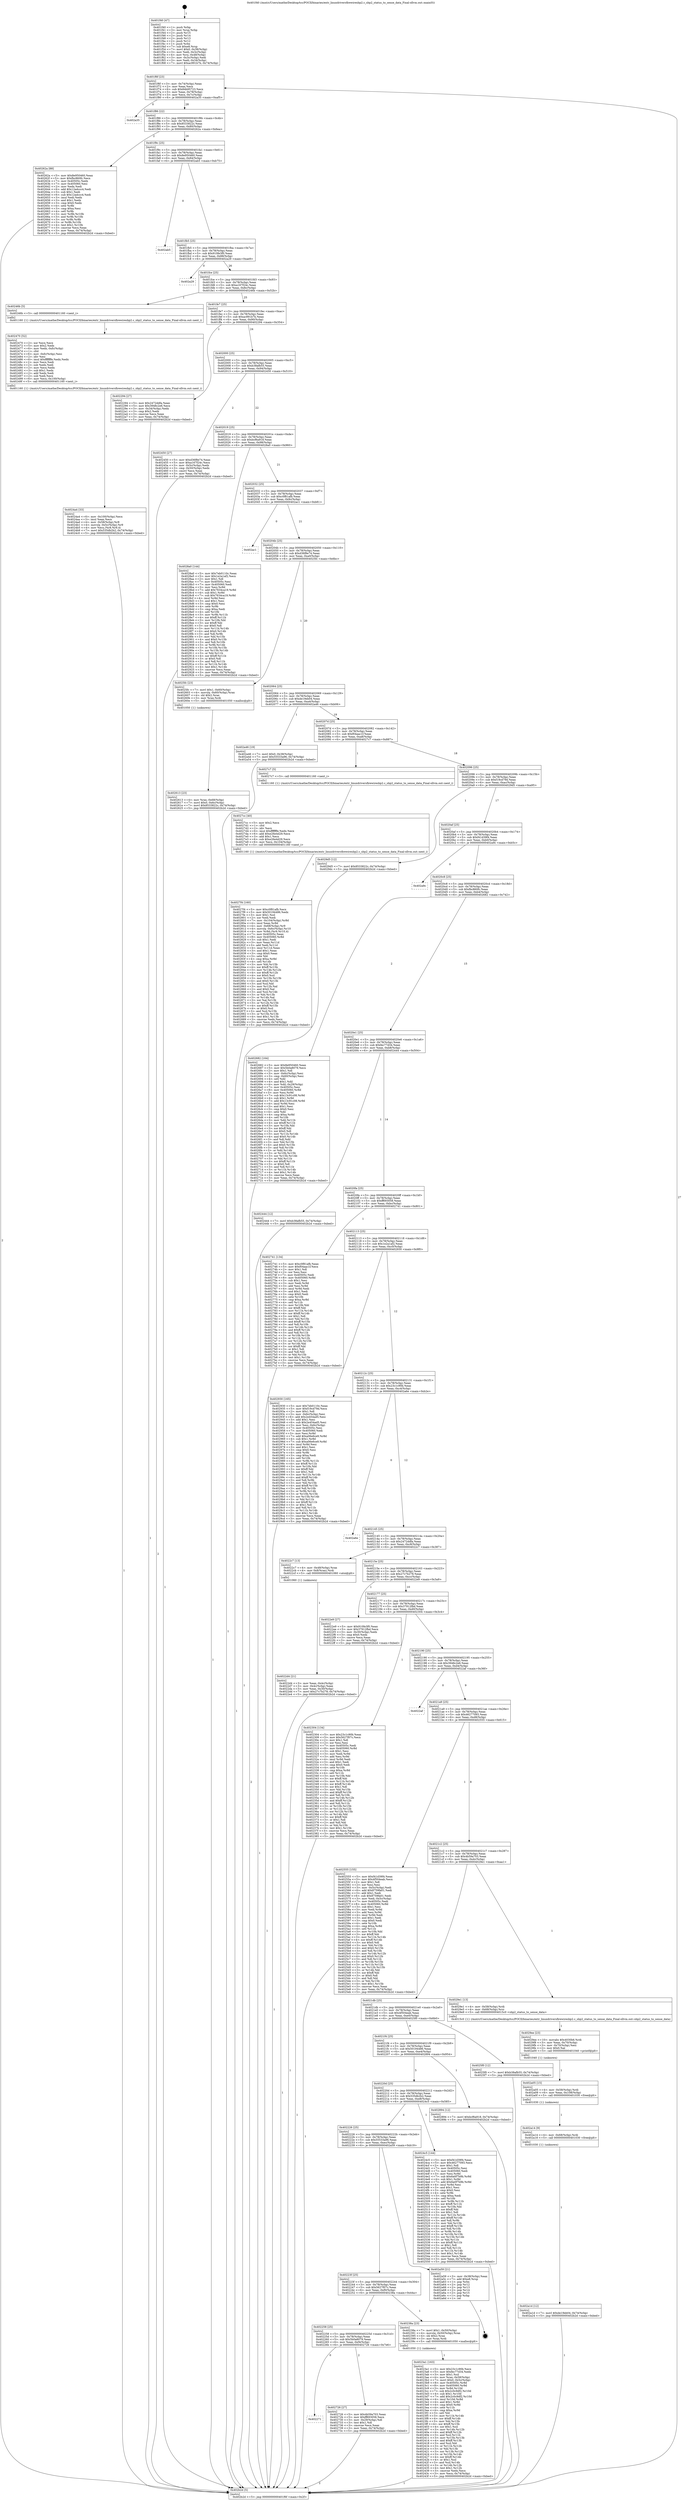 digraph "0x401f40" {
  label = "0x401f40 (/mnt/c/Users/mathe/Desktop/tcc/POCII/binaries/extr_linuxdriversfirewiresbp2.c_sbp2_status_to_sense_data_Final-ollvm.out::main(0))"
  labelloc = "t"
  node[shape=record]

  Entry [label="",width=0.3,height=0.3,shape=circle,fillcolor=black,style=filled]
  "0x401f6f" [label="{
     0x401f6f [23]\l
     | [instrs]\l
     &nbsp;&nbsp;0x401f6f \<+3\>: mov -0x74(%rbp),%eax\l
     &nbsp;&nbsp;0x401f72 \<+2\>: mov %eax,%ecx\l
     &nbsp;&nbsp;0x401f74 \<+6\>: sub $0x84b95723,%ecx\l
     &nbsp;&nbsp;0x401f7a \<+3\>: mov %eax,-0x78(%rbp)\l
     &nbsp;&nbsp;0x401f7d \<+3\>: mov %ecx,-0x7c(%rbp)\l
     &nbsp;&nbsp;0x401f80 \<+6\>: je 0000000000402a35 \<main+0xaf5\>\l
  }"]
  "0x402a35" [label="{
     0x402a35\l
  }", style=dashed]
  "0x401f86" [label="{
     0x401f86 [22]\l
     | [instrs]\l
     &nbsp;&nbsp;0x401f86 \<+5\>: jmp 0000000000401f8b \<main+0x4b\>\l
     &nbsp;&nbsp;0x401f8b \<+3\>: mov -0x78(%rbp),%eax\l
     &nbsp;&nbsp;0x401f8e \<+5\>: sub $0x8533822c,%eax\l
     &nbsp;&nbsp;0x401f93 \<+3\>: mov %eax,-0x80(%rbp)\l
     &nbsp;&nbsp;0x401f96 \<+6\>: je 000000000040262a \<main+0x6ea\>\l
  }"]
  Exit [label="",width=0.3,height=0.3,shape=circle,fillcolor=black,style=filled,peripheries=2]
  "0x40262a" [label="{
     0x40262a [88]\l
     | [instrs]\l
     &nbsp;&nbsp;0x40262a \<+5\>: mov $0x8e950460,%eax\l
     &nbsp;&nbsp;0x40262f \<+5\>: mov $0xfbc860fc,%ecx\l
     &nbsp;&nbsp;0x402634 \<+7\>: mov 0x40505c,%edx\l
     &nbsp;&nbsp;0x40263b \<+7\>: mov 0x405060,%esi\l
     &nbsp;&nbsp;0x402642 \<+2\>: mov %edx,%edi\l
     &nbsp;&nbsp;0x402644 \<+6\>: add $0x12adccc4,%edi\l
     &nbsp;&nbsp;0x40264a \<+3\>: sub $0x1,%edi\l
     &nbsp;&nbsp;0x40264d \<+6\>: sub $0x12adccc4,%edi\l
     &nbsp;&nbsp;0x402653 \<+3\>: imul %edi,%edx\l
     &nbsp;&nbsp;0x402656 \<+3\>: and $0x1,%edx\l
     &nbsp;&nbsp;0x402659 \<+3\>: cmp $0x0,%edx\l
     &nbsp;&nbsp;0x40265c \<+4\>: sete %r8b\l
     &nbsp;&nbsp;0x402660 \<+3\>: cmp $0xa,%esi\l
     &nbsp;&nbsp;0x402663 \<+4\>: setl %r9b\l
     &nbsp;&nbsp;0x402667 \<+3\>: mov %r8b,%r10b\l
     &nbsp;&nbsp;0x40266a \<+3\>: and %r9b,%r10b\l
     &nbsp;&nbsp;0x40266d \<+3\>: xor %r9b,%r8b\l
     &nbsp;&nbsp;0x402670 \<+3\>: or %r8b,%r10b\l
     &nbsp;&nbsp;0x402673 \<+4\>: test $0x1,%r10b\l
     &nbsp;&nbsp;0x402677 \<+3\>: cmovne %ecx,%eax\l
     &nbsp;&nbsp;0x40267a \<+3\>: mov %eax,-0x74(%rbp)\l
     &nbsp;&nbsp;0x40267d \<+5\>: jmp 0000000000402b2d \<main+0xbed\>\l
  }"]
  "0x401f9c" [label="{
     0x401f9c [25]\l
     | [instrs]\l
     &nbsp;&nbsp;0x401f9c \<+5\>: jmp 0000000000401fa1 \<main+0x61\>\l
     &nbsp;&nbsp;0x401fa1 \<+3\>: mov -0x78(%rbp),%eax\l
     &nbsp;&nbsp;0x401fa4 \<+5\>: sub $0x8e950460,%eax\l
     &nbsp;&nbsp;0x401fa9 \<+6\>: mov %eax,-0x84(%rbp)\l
     &nbsp;&nbsp;0x401faf \<+6\>: je 0000000000402ab5 \<main+0xb75\>\l
  }"]
  "0x402a1d" [label="{
     0x402a1d [12]\l
     | [instrs]\l
     &nbsp;&nbsp;0x402a1d \<+7\>: movl $0xde19eb04,-0x74(%rbp)\l
     &nbsp;&nbsp;0x402a24 \<+5\>: jmp 0000000000402b2d \<main+0xbed\>\l
  }"]
  "0x402ab5" [label="{
     0x402ab5\l
  }", style=dashed]
  "0x401fb5" [label="{
     0x401fb5 [25]\l
     | [instrs]\l
     &nbsp;&nbsp;0x401fb5 \<+5\>: jmp 0000000000401fba \<main+0x7a\>\l
     &nbsp;&nbsp;0x401fba \<+3\>: mov -0x78(%rbp),%eax\l
     &nbsp;&nbsp;0x401fbd \<+5\>: sub $0x910fe3f0,%eax\l
     &nbsp;&nbsp;0x401fc2 \<+6\>: mov %eax,-0x88(%rbp)\l
     &nbsp;&nbsp;0x401fc8 \<+6\>: je 0000000000402a29 \<main+0xae9\>\l
  }"]
  "0x402a14" [label="{
     0x402a14 [9]\l
     | [instrs]\l
     &nbsp;&nbsp;0x402a14 \<+4\>: mov -0x68(%rbp),%rdi\l
     &nbsp;&nbsp;0x402a18 \<+5\>: call 0000000000401030 \<free@plt\>\l
     | [calls]\l
     &nbsp;&nbsp;0x401030 \{1\} (unknown)\l
  }"]
  "0x402a29" [label="{
     0x402a29\l
  }", style=dashed]
  "0x401fce" [label="{
     0x401fce [25]\l
     | [instrs]\l
     &nbsp;&nbsp;0x401fce \<+5\>: jmp 0000000000401fd3 \<main+0x93\>\l
     &nbsp;&nbsp;0x401fd3 \<+3\>: mov -0x78(%rbp),%eax\l
     &nbsp;&nbsp;0x401fd6 \<+5\>: sub $0xa167f24c,%eax\l
     &nbsp;&nbsp;0x401fdb \<+6\>: mov %eax,-0x8c(%rbp)\l
     &nbsp;&nbsp;0x401fe1 \<+6\>: je 000000000040246b \<main+0x52b\>\l
  }"]
  "0x402a05" [label="{
     0x402a05 [15]\l
     | [instrs]\l
     &nbsp;&nbsp;0x402a05 \<+4\>: mov -0x58(%rbp),%rdi\l
     &nbsp;&nbsp;0x402a09 \<+6\>: mov %eax,-0x108(%rbp)\l
     &nbsp;&nbsp;0x402a0f \<+5\>: call 0000000000401030 \<free@plt\>\l
     | [calls]\l
     &nbsp;&nbsp;0x401030 \{1\} (unknown)\l
  }"]
  "0x40246b" [label="{
     0x40246b [5]\l
     | [instrs]\l
     &nbsp;&nbsp;0x40246b \<+5\>: call 0000000000401160 \<next_i\>\l
     | [calls]\l
     &nbsp;&nbsp;0x401160 \{1\} (/mnt/c/Users/mathe/Desktop/tcc/POCII/binaries/extr_linuxdriversfirewiresbp2.c_sbp2_status_to_sense_data_Final-ollvm.out::next_i)\l
  }"]
  "0x401fe7" [label="{
     0x401fe7 [25]\l
     | [instrs]\l
     &nbsp;&nbsp;0x401fe7 \<+5\>: jmp 0000000000401fec \<main+0xac\>\l
     &nbsp;&nbsp;0x401fec \<+3\>: mov -0x78(%rbp),%eax\l
     &nbsp;&nbsp;0x401fef \<+5\>: sub $0xac991b7b,%eax\l
     &nbsp;&nbsp;0x401ff4 \<+6\>: mov %eax,-0x90(%rbp)\l
     &nbsp;&nbsp;0x401ffa \<+6\>: je 0000000000402294 \<main+0x354\>\l
  }"]
  "0x4029ee" [label="{
     0x4029ee [23]\l
     | [instrs]\l
     &nbsp;&nbsp;0x4029ee \<+10\>: movabs $0x4030b6,%rdi\l
     &nbsp;&nbsp;0x4029f8 \<+3\>: mov %eax,-0x70(%rbp)\l
     &nbsp;&nbsp;0x4029fb \<+3\>: mov -0x70(%rbp),%esi\l
     &nbsp;&nbsp;0x4029fe \<+2\>: mov $0x0,%al\l
     &nbsp;&nbsp;0x402a00 \<+5\>: call 0000000000401040 \<printf@plt\>\l
     | [calls]\l
     &nbsp;&nbsp;0x401040 \{1\} (unknown)\l
  }"]
  "0x402294" [label="{
     0x402294 [27]\l
     | [instrs]\l
     &nbsp;&nbsp;0x402294 \<+5\>: mov $0x2472ddfa,%eax\l
     &nbsp;&nbsp;0x402299 \<+5\>: mov $0x3948c2e6,%ecx\l
     &nbsp;&nbsp;0x40229e \<+3\>: mov -0x34(%rbp),%edx\l
     &nbsp;&nbsp;0x4022a1 \<+3\>: cmp $0x2,%edx\l
     &nbsp;&nbsp;0x4022a4 \<+3\>: cmovne %ecx,%eax\l
     &nbsp;&nbsp;0x4022a7 \<+3\>: mov %eax,-0x74(%rbp)\l
     &nbsp;&nbsp;0x4022aa \<+5\>: jmp 0000000000402b2d \<main+0xbed\>\l
  }"]
  "0x402000" [label="{
     0x402000 [25]\l
     | [instrs]\l
     &nbsp;&nbsp;0x402000 \<+5\>: jmp 0000000000402005 \<main+0xc5\>\l
     &nbsp;&nbsp;0x402005 \<+3\>: mov -0x78(%rbp),%eax\l
     &nbsp;&nbsp;0x402008 \<+5\>: sub $0xb38afb55,%eax\l
     &nbsp;&nbsp;0x40200d \<+6\>: mov %eax,-0x94(%rbp)\l
     &nbsp;&nbsp;0x402013 \<+6\>: je 0000000000402450 \<main+0x510\>\l
  }"]
  "0x402b2d" [label="{
     0x402b2d [5]\l
     | [instrs]\l
     &nbsp;&nbsp;0x402b2d \<+5\>: jmp 0000000000401f6f \<main+0x2f\>\l
  }"]
  "0x401f40" [label="{
     0x401f40 [47]\l
     | [instrs]\l
     &nbsp;&nbsp;0x401f40 \<+1\>: push %rbp\l
     &nbsp;&nbsp;0x401f41 \<+3\>: mov %rsp,%rbp\l
     &nbsp;&nbsp;0x401f44 \<+2\>: push %r15\l
     &nbsp;&nbsp;0x401f46 \<+2\>: push %r14\l
     &nbsp;&nbsp;0x401f48 \<+2\>: push %r13\l
     &nbsp;&nbsp;0x401f4a \<+2\>: push %r12\l
     &nbsp;&nbsp;0x401f4c \<+1\>: push %rbx\l
     &nbsp;&nbsp;0x401f4d \<+7\>: sub $0xe8,%rsp\l
     &nbsp;&nbsp;0x401f54 \<+7\>: movl $0x0,-0x38(%rbp)\l
     &nbsp;&nbsp;0x401f5b \<+3\>: mov %edi,-0x3c(%rbp)\l
     &nbsp;&nbsp;0x401f5e \<+4\>: mov %rsi,-0x48(%rbp)\l
     &nbsp;&nbsp;0x401f62 \<+3\>: mov -0x3c(%rbp),%edi\l
     &nbsp;&nbsp;0x401f65 \<+3\>: mov %edi,-0x34(%rbp)\l
     &nbsp;&nbsp;0x401f68 \<+7\>: movl $0xac991b7b,-0x74(%rbp)\l
  }"]
  "0x4027f4" [label="{
     0x4027f4 [160]\l
     | [instrs]\l
     &nbsp;&nbsp;0x4027f4 \<+5\>: mov $0xc0f81afb,%ecx\l
     &nbsp;&nbsp;0x4027f9 \<+5\>: mov $0x50194486,%edx\l
     &nbsp;&nbsp;0x4027fe \<+3\>: mov $0x1,%sil\l
     &nbsp;&nbsp;0x402801 \<+2\>: xor %edi,%edi\l
     &nbsp;&nbsp;0x402803 \<+7\>: mov -0x104(%rbp),%r8d\l
     &nbsp;&nbsp;0x40280a \<+4\>: imul %eax,%r8d\l
     &nbsp;&nbsp;0x40280e \<+4\>: mov -0x68(%rbp),%r9\l
     &nbsp;&nbsp;0x402812 \<+4\>: movslq -0x6c(%rbp),%r10\l
     &nbsp;&nbsp;0x402816 \<+4\>: mov %r8d,(%r9,%r10,4)\l
     &nbsp;&nbsp;0x40281a \<+7\>: mov 0x40505c,%eax\l
     &nbsp;&nbsp;0x402821 \<+8\>: mov 0x405060,%r8d\l
     &nbsp;&nbsp;0x402829 \<+3\>: sub $0x1,%edi\l
     &nbsp;&nbsp;0x40282c \<+3\>: mov %eax,%r11d\l
     &nbsp;&nbsp;0x40282f \<+3\>: add %edi,%r11d\l
     &nbsp;&nbsp;0x402832 \<+4\>: imul %r11d,%eax\l
     &nbsp;&nbsp;0x402836 \<+3\>: and $0x1,%eax\l
     &nbsp;&nbsp;0x402839 \<+3\>: cmp $0x0,%eax\l
     &nbsp;&nbsp;0x40283c \<+3\>: sete %bl\l
     &nbsp;&nbsp;0x40283f \<+4\>: cmp $0xa,%r8d\l
     &nbsp;&nbsp;0x402843 \<+4\>: setl %r14b\l
     &nbsp;&nbsp;0x402847 \<+3\>: mov %bl,%r15b\l
     &nbsp;&nbsp;0x40284a \<+4\>: xor $0xff,%r15b\l
     &nbsp;&nbsp;0x40284e \<+3\>: mov %r14b,%r12b\l
     &nbsp;&nbsp;0x402851 \<+4\>: xor $0xff,%r12b\l
     &nbsp;&nbsp;0x402855 \<+4\>: xor $0x0,%sil\l
     &nbsp;&nbsp;0x402859 \<+3\>: mov %r15b,%r13b\l
     &nbsp;&nbsp;0x40285c \<+4\>: and $0x0,%r13b\l
     &nbsp;&nbsp;0x402860 \<+3\>: and %sil,%bl\l
     &nbsp;&nbsp;0x402863 \<+3\>: mov %r12b,%al\l
     &nbsp;&nbsp;0x402866 \<+2\>: and $0x0,%al\l
     &nbsp;&nbsp;0x402868 \<+3\>: and %sil,%r14b\l
     &nbsp;&nbsp;0x40286b \<+3\>: or %bl,%r13b\l
     &nbsp;&nbsp;0x40286e \<+3\>: or %r14b,%al\l
     &nbsp;&nbsp;0x402871 \<+3\>: xor %al,%r13b\l
     &nbsp;&nbsp;0x402874 \<+3\>: or %r12b,%r15b\l
     &nbsp;&nbsp;0x402877 \<+4\>: xor $0xff,%r15b\l
     &nbsp;&nbsp;0x40287b \<+4\>: or $0x0,%sil\l
     &nbsp;&nbsp;0x40287f \<+3\>: and %sil,%r15b\l
     &nbsp;&nbsp;0x402882 \<+3\>: or %r15b,%r13b\l
     &nbsp;&nbsp;0x402885 \<+4\>: test $0x1,%r13b\l
     &nbsp;&nbsp;0x402889 \<+3\>: cmovne %edx,%ecx\l
     &nbsp;&nbsp;0x40288c \<+3\>: mov %ecx,-0x74(%rbp)\l
     &nbsp;&nbsp;0x40288f \<+5\>: jmp 0000000000402b2d \<main+0xbed\>\l
  }"]
  "0x402450" [label="{
     0x402450 [27]\l
     | [instrs]\l
     &nbsp;&nbsp;0x402450 \<+5\>: mov $0xd36f8e74,%eax\l
     &nbsp;&nbsp;0x402455 \<+5\>: mov $0xa167f24c,%ecx\l
     &nbsp;&nbsp;0x40245a \<+3\>: mov -0x5c(%rbp),%edx\l
     &nbsp;&nbsp;0x40245d \<+3\>: cmp -0x50(%rbp),%edx\l
     &nbsp;&nbsp;0x402460 \<+3\>: cmovl %ecx,%eax\l
     &nbsp;&nbsp;0x402463 \<+3\>: mov %eax,-0x74(%rbp)\l
     &nbsp;&nbsp;0x402466 \<+5\>: jmp 0000000000402b2d \<main+0xbed\>\l
  }"]
  "0x402019" [label="{
     0x402019 [25]\l
     | [instrs]\l
     &nbsp;&nbsp;0x402019 \<+5\>: jmp 000000000040201e \<main+0xde\>\l
     &nbsp;&nbsp;0x40201e \<+3\>: mov -0x78(%rbp),%eax\l
     &nbsp;&nbsp;0x402021 \<+5\>: sub $0xbcf6a918,%eax\l
     &nbsp;&nbsp;0x402026 \<+6\>: mov %eax,-0x98(%rbp)\l
     &nbsp;&nbsp;0x40202c \<+6\>: je 00000000004028a0 \<main+0x960\>\l
  }"]
  "0x4027cc" [label="{
     0x4027cc [40]\l
     | [instrs]\l
     &nbsp;&nbsp;0x4027cc \<+5\>: mov $0x2,%ecx\l
     &nbsp;&nbsp;0x4027d1 \<+1\>: cltd\l
     &nbsp;&nbsp;0x4027d2 \<+2\>: idiv %ecx\l
     &nbsp;&nbsp;0x4027d4 \<+6\>: imul $0xfffffffe,%edx,%ecx\l
     &nbsp;&nbsp;0x4027da \<+6\>: add $0xe26e4d29,%ecx\l
     &nbsp;&nbsp;0x4027e0 \<+3\>: add $0x1,%ecx\l
     &nbsp;&nbsp;0x4027e3 \<+6\>: sub $0xe26e4d29,%ecx\l
     &nbsp;&nbsp;0x4027e9 \<+6\>: mov %ecx,-0x104(%rbp)\l
     &nbsp;&nbsp;0x4027ef \<+5\>: call 0000000000401160 \<next_i\>\l
     | [calls]\l
     &nbsp;&nbsp;0x401160 \{1\} (/mnt/c/Users/mathe/Desktop/tcc/POCII/binaries/extr_linuxdriversfirewiresbp2.c_sbp2_status_to_sense_data_Final-ollvm.out::next_i)\l
  }"]
  "0x4028a0" [label="{
     0x4028a0 [144]\l
     | [instrs]\l
     &nbsp;&nbsp;0x4028a0 \<+5\>: mov $0x7eb0110c,%eax\l
     &nbsp;&nbsp;0x4028a5 \<+5\>: mov $0x1e2a1af2,%ecx\l
     &nbsp;&nbsp;0x4028aa \<+2\>: mov $0x1,%dl\l
     &nbsp;&nbsp;0x4028ac \<+7\>: mov 0x40505c,%esi\l
     &nbsp;&nbsp;0x4028b3 \<+7\>: mov 0x405060,%edi\l
     &nbsp;&nbsp;0x4028ba \<+3\>: mov %esi,%r8d\l
     &nbsp;&nbsp;0x4028bd \<+7\>: add $0x7634ca19,%r8d\l
     &nbsp;&nbsp;0x4028c4 \<+4\>: sub $0x1,%r8d\l
     &nbsp;&nbsp;0x4028c8 \<+7\>: sub $0x7634ca19,%r8d\l
     &nbsp;&nbsp;0x4028cf \<+4\>: imul %r8d,%esi\l
     &nbsp;&nbsp;0x4028d3 \<+3\>: and $0x1,%esi\l
     &nbsp;&nbsp;0x4028d6 \<+3\>: cmp $0x0,%esi\l
     &nbsp;&nbsp;0x4028d9 \<+4\>: sete %r9b\l
     &nbsp;&nbsp;0x4028dd \<+3\>: cmp $0xa,%edi\l
     &nbsp;&nbsp;0x4028e0 \<+4\>: setl %r10b\l
     &nbsp;&nbsp;0x4028e4 \<+3\>: mov %r9b,%r11b\l
     &nbsp;&nbsp;0x4028e7 \<+4\>: xor $0xff,%r11b\l
     &nbsp;&nbsp;0x4028eb \<+3\>: mov %r10b,%bl\l
     &nbsp;&nbsp;0x4028ee \<+3\>: xor $0xff,%bl\l
     &nbsp;&nbsp;0x4028f1 \<+3\>: xor $0x0,%dl\l
     &nbsp;&nbsp;0x4028f4 \<+3\>: mov %r11b,%r14b\l
     &nbsp;&nbsp;0x4028f7 \<+4\>: and $0x0,%r14b\l
     &nbsp;&nbsp;0x4028fb \<+3\>: and %dl,%r9b\l
     &nbsp;&nbsp;0x4028fe \<+3\>: mov %bl,%r15b\l
     &nbsp;&nbsp;0x402901 \<+4\>: and $0x0,%r15b\l
     &nbsp;&nbsp;0x402905 \<+3\>: and %dl,%r10b\l
     &nbsp;&nbsp;0x402908 \<+3\>: or %r9b,%r14b\l
     &nbsp;&nbsp;0x40290b \<+3\>: or %r10b,%r15b\l
     &nbsp;&nbsp;0x40290e \<+3\>: xor %r15b,%r14b\l
     &nbsp;&nbsp;0x402911 \<+3\>: or %bl,%r11b\l
     &nbsp;&nbsp;0x402914 \<+4\>: xor $0xff,%r11b\l
     &nbsp;&nbsp;0x402918 \<+3\>: or $0x0,%dl\l
     &nbsp;&nbsp;0x40291b \<+3\>: and %dl,%r11b\l
     &nbsp;&nbsp;0x40291e \<+3\>: or %r11b,%r14b\l
     &nbsp;&nbsp;0x402921 \<+4\>: test $0x1,%r14b\l
     &nbsp;&nbsp;0x402925 \<+3\>: cmovne %ecx,%eax\l
     &nbsp;&nbsp;0x402928 \<+3\>: mov %eax,-0x74(%rbp)\l
     &nbsp;&nbsp;0x40292b \<+5\>: jmp 0000000000402b2d \<main+0xbed\>\l
  }"]
  "0x402032" [label="{
     0x402032 [25]\l
     | [instrs]\l
     &nbsp;&nbsp;0x402032 \<+5\>: jmp 0000000000402037 \<main+0xf7\>\l
     &nbsp;&nbsp;0x402037 \<+3\>: mov -0x78(%rbp),%eax\l
     &nbsp;&nbsp;0x40203a \<+5\>: sub $0xc0f81afb,%eax\l
     &nbsp;&nbsp;0x40203f \<+6\>: mov %eax,-0x9c(%rbp)\l
     &nbsp;&nbsp;0x402045 \<+6\>: je 0000000000402ac1 \<main+0xb81\>\l
  }"]
  "0x402271" [label="{
     0x402271\l
  }", style=dashed]
  "0x402ac1" [label="{
     0x402ac1\l
  }", style=dashed]
  "0x40204b" [label="{
     0x40204b [25]\l
     | [instrs]\l
     &nbsp;&nbsp;0x40204b \<+5\>: jmp 0000000000402050 \<main+0x110\>\l
     &nbsp;&nbsp;0x402050 \<+3\>: mov -0x78(%rbp),%eax\l
     &nbsp;&nbsp;0x402053 \<+5\>: sub $0xd36f8e74,%eax\l
     &nbsp;&nbsp;0x402058 \<+6\>: mov %eax,-0xa0(%rbp)\l
     &nbsp;&nbsp;0x40205e \<+6\>: je 00000000004025fc \<main+0x6bc\>\l
  }"]
  "0x402726" [label="{
     0x402726 [27]\l
     | [instrs]\l
     &nbsp;&nbsp;0x402726 \<+5\>: mov $0x4b59a703,%eax\l
     &nbsp;&nbsp;0x40272b \<+5\>: mov $0xff693058,%ecx\l
     &nbsp;&nbsp;0x402730 \<+3\>: mov -0x29(%rbp),%dl\l
     &nbsp;&nbsp;0x402733 \<+3\>: test $0x1,%dl\l
     &nbsp;&nbsp;0x402736 \<+3\>: cmovne %ecx,%eax\l
     &nbsp;&nbsp;0x402739 \<+3\>: mov %eax,-0x74(%rbp)\l
     &nbsp;&nbsp;0x40273c \<+5\>: jmp 0000000000402b2d \<main+0xbed\>\l
  }"]
  "0x4025fc" [label="{
     0x4025fc [23]\l
     | [instrs]\l
     &nbsp;&nbsp;0x4025fc \<+7\>: movl $0x1,-0x60(%rbp)\l
     &nbsp;&nbsp;0x402603 \<+4\>: movslq -0x60(%rbp),%rax\l
     &nbsp;&nbsp;0x402607 \<+4\>: shl $0x2,%rax\l
     &nbsp;&nbsp;0x40260b \<+3\>: mov %rax,%rdi\l
     &nbsp;&nbsp;0x40260e \<+5\>: call 0000000000401050 \<malloc@plt\>\l
     | [calls]\l
     &nbsp;&nbsp;0x401050 \{1\} (unknown)\l
  }"]
  "0x402064" [label="{
     0x402064 [25]\l
     | [instrs]\l
     &nbsp;&nbsp;0x402064 \<+5\>: jmp 0000000000402069 \<main+0x129\>\l
     &nbsp;&nbsp;0x402069 \<+3\>: mov -0x78(%rbp),%eax\l
     &nbsp;&nbsp;0x40206c \<+5\>: sub $0xde19eb04,%eax\l
     &nbsp;&nbsp;0x402071 \<+6\>: mov %eax,-0xa4(%rbp)\l
     &nbsp;&nbsp;0x402077 \<+6\>: je 0000000000402a46 \<main+0xb06\>\l
  }"]
  "0x402613" [label="{
     0x402613 [23]\l
     | [instrs]\l
     &nbsp;&nbsp;0x402613 \<+4\>: mov %rax,-0x68(%rbp)\l
     &nbsp;&nbsp;0x402617 \<+7\>: movl $0x0,-0x6c(%rbp)\l
     &nbsp;&nbsp;0x40261e \<+7\>: movl $0x8533822c,-0x74(%rbp)\l
     &nbsp;&nbsp;0x402625 \<+5\>: jmp 0000000000402b2d \<main+0xbed\>\l
  }"]
  "0x402a46" [label="{
     0x402a46 [19]\l
     | [instrs]\l
     &nbsp;&nbsp;0x402a46 \<+7\>: movl $0x0,-0x38(%rbp)\l
     &nbsp;&nbsp;0x402a4d \<+7\>: movl $0x55533a96,-0x74(%rbp)\l
     &nbsp;&nbsp;0x402a54 \<+5\>: jmp 0000000000402b2d \<main+0xbed\>\l
  }"]
  "0x40207d" [label="{
     0x40207d [25]\l
     | [instrs]\l
     &nbsp;&nbsp;0x40207d \<+5\>: jmp 0000000000402082 \<main+0x142\>\l
     &nbsp;&nbsp;0x402082 \<+3\>: mov -0x78(%rbp),%eax\l
     &nbsp;&nbsp;0x402085 \<+5\>: sub $0xf04aac1f,%eax\l
     &nbsp;&nbsp;0x40208a \<+6\>: mov %eax,-0xa8(%rbp)\l
     &nbsp;&nbsp;0x402090 \<+6\>: je 00000000004027c7 \<main+0x887\>\l
  }"]
  "0x4024a4" [label="{
     0x4024a4 [33]\l
     | [instrs]\l
     &nbsp;&nbsp;0x4024a4 \<+6\>: mov -0x100(%rbp),%ecx\l
     &nbsp;&nbsp;0x4024aa \<+3\>: imul %eax,%ecx\l
     &nbsp;&nbsp;0x4024ad \<+4\>: mov -0x58(%rbp),%r8\l
     &nbsp;&nbsp;0x4024b1 \<+4\>: movslq -0x5c(%rbp),%r9\l
     &nbsp;&nbsp;0x4024b5 \<+4\>: mov %ecx,(%r8,%r9,4)\l
     &nbsp;&nbsp;0x4024b9 \<+7\>: movl $0x535db2b2,-0x74(%rbp)\l
     &nbsp;&nbsp;0x4024c0 \<+5\>: jmp 0000000000402b2d \<main+0xbed\>\l
  }"]
  "0x4027c7" [label="{
     0x4027c7 [5]\l
     | [instrs]\l
     &nbsp;&nbsp;0x4027c7 \<+5\>: call 0000000000401160 \<next_i\>\l
     | [calls]\l
     &nbsp;&nbsp;0x401160 \{1\} (/mnt/c/Users/mathe/Desktop/tcc/POCII/binaries/extr_linuxdriversfirewiresbp2.c_sbp2_status_to_sense_data_Final-ollvm.out::next_i)\l
  }"]
  "0x402096" [label="{
     0x402096 [25]\l
     | [instrs]\l
     &nbsp;&nbsp;0x402096 \<+5\>: jmp 000000000040209b \<main+0x15b\>\l
     &nbsp;&nbsp;0x40209b \<+3\>: mov -0x78(%rbp),%eax\l
     &nbsp;&nbsp;0x40209e \<+5\>: sub $0xf19cd79d,%eax\l
     &nbsp;&nbsp;0x4020a3 \<+6\>: mov %eax,-0xac(%rbp)\l
     &nbsp;&nbsp;0x4020a9 \<+6\>: je 00000000004029d5 \<main+0xa95\>\l
  }"]
  "0x402470" [label="{
     0x402470 [52]\l
     | [instrs]\l
     &nbsp;&nbsp;0x402470 \<+2\>: xor %ecx,%ecx\l
     &nbsp;&nbsp;0x402472 \<+5\>: mov $0x2,%edx\l
     &nbsp;&nbsp;0x402477 \<+6\>: mov %edx,-0xfc(%rbp)\l
     &nbsp;&nbsp;0x40247d \<+1\>: cltd\l
     &nbsp;&nbsp;0x40247e \<+6\>: mov -0xfc(%rbp),%esi\l
     &nbsp;&nbsp;0x402484 \<+2\>: idiv %esi\l
     &nbsp;&nbsp;0x402486 \<+6\>: imul $0xfffffffe,%edx,%edx\l
     &nbsp;&nbsp;0x40248c \<+2\>: mov %ecx,%edi\l
     &nbsp;&nbsp;0x40248e \<+2\>: sub %edx,%edi\l
     &nbsp;&nbsp;0x402490 \<+2\>: mov %ecx,%edx\l
     &nbsp;&nbsp;0x402492 \<+3\>: sub $0x1,%edx\l
     &nbsp;&nbsp;0x402495 \<+2\>: add %edx,%edi\l
     &nbsp;&nbsp;0x402497 \<+2\>: sub %edi,%ecx\l
     &nbsp;&nbsp;0x402499 \<+6\>: mov %ecx,-0x100(%rbp)\l
     &nbsp;&nbsp;0x40249f \<+5\>: call 0000000000401160 \<next_i\>\l
     | [calls]\l
     &nbsp;&nbsp;0x401160 \{1\} (/mnt/c/Users/mathe/Desktop/tcc/POCII/binaries/extr_linuxdriversfirewiresbp2.c_sbp2_status_to_sense_data_Final-ollvm.out::next_i)\l
  }"]
  "0x4029d5" [label="{
     0x4029d5 [12]\l
     | [instrs]\l
     &nbsp;&nbsp;0x4029d5 \<+7\>: movl $0x8533822c,-0x74(%rbp)\l
     &nbsp;&nbsp;0x4029dc \<+5\>: jmp 0000000000402b2d \<main+0xbed\>\l
  }"]
  "0x4020af" [label="{
     0x4020af [25]\l
     | [instrs]\l
     &nbsp;&nbsp;0x4020af \<+5\>: jmp 00000000004020b4 \<main+0x174\>\l
     &nbsp;&nbsp;0x4020b4 \<+3\>: mov -0x78(%rbp),%eax\l
     &nbsp;&nbsp;0x4020b7 \<+5\>: sub $0xf41d39f4,%eax\l
     &nbsp;&nbsp;0x4020bc \<+6\>: mov %eax,-0xb0(%rbp)\l
     &nbsp;&nbsp;0x4020c2 \<+6\>: je 0000000000402a9c \<main+0xb5c\>\l
  }"]
  "0x4023a1" [label="{
     0x4023a1 [163]\l
     | [instrs]\l
     &nbsp;&nbsp;0x4023a1 \<+5\>: mov $0x23c1c90b,%ecx\l
     &nbsp;&nbsp;0x4023a6 \<+5\>: mov $0xfec77d34,%edx\l
     &nbsp;&nbsp;0x4023ab \<+3\>: mov $0x1,%sil\l
     &nbsp;&nbsp;0x4023ae \<+4\>: mov %rax,-0x58(%rbp)\l
     &nbsp;&nbsp;0x4023b2 \<+7\>: movl $0x0,-0x5c(%rbp)\l
     &nbsp;&nbsp;0x4023b9 \<+8\>: mov 0x40505c,%r8d\l
     &nbsp;&nbsp;0x4023c1 \<+8\>: mov 0x405060,%r9d\l
     &nbsp;&nbsp;0x4023c9 \<+3\>: mov %r8d,%r10d\l
     &nbsp;&nbsp;0x4023cc \<+7\>: sub $0x2c0c9df2,%r10d\l
     &nbsp;&nbsp;0x4023d3 \<+4\>: sub $0x1,%r10d\l
     &nbsp;&nbsp;0x4023d7 \<+7\>: add $0x2c0c9df2,%r10d\l
     &nbsp;&nbsp;0x4023de \<+4\>: imul %r10d,%r8d\l
     &nbsp;&nbsp;0x4023e2 \<+4\>: and $0x1,%r8d\l
     &nbsp;&nbsp;0x4023e6 \<+4\>: cmp $0x0,%r8d\l
     &nbsp;&nbsp;0x4023ea \<+4\>: sete %r11b\l
     &nbsp;&nbsp;0x4023ee \<+4\>: cmp $0xa,%r9d\l
     &nbsp;&nbsp;0x4023f2 \<+3\>: setl %bl\l
     &nbsp;&nbsp;0x4023f5 \<+3\>: mov %r11b,%r14b\l
     &nbsp;&nbsp;0x4023f8 \<+4\>: xor $0xff,%r14b\l
     &nbsp;&nbsp;0x4023fc \<+3\>: mov %bl,%r15b\l
     &nbsp;&nbsp;0x4023ff \<+4\>: xor $0xff,%r15b\l
     &nbsp;&nbsp;0x402403 \<+4\>: xor $0x1,%sil\l
     &nbsp;&nbsp;0x402407 \<+3\>: mov %r14b,%r12b\l
     &nbsp;&nbsp;0x40240a \<+4\>: and $0xff,%r12b\l
     &nbsp;&nbsp;0x40240e \<+3\>: and %sil,%r11b\l
     &nbsp;&nbsp;0x402411 \<+3\>: mov %r15b,%r13b\l
     &nbsp;&nbsp;0x402414 \<+4\>: and $0xff,%r13b\l
     &nbsp;&nbsp;0x402418 \<+3\>: and %sil,%bl\l
     &nbsp;&nbsp;0x40241b \<+3\>: or %r11b,%r12b\l
     &nbsp;&nbsp;0x40241e \<+3\>: or %bl,%r13b\l
     &nbsp;&nbsp;0x402421 \<+3\>: xor %r13b,%r12b\l
     &nbsp;&nbsp;0x402424 \<+3\>: or %r15b,%r14b\l
     &nbsp;&nbsp;0x402427 \<+4\>: xor $0xff,%r14b\l
     &nbsp;&nbsp;0x40242b \<+4\>: or $0x1,%sil\l
     &nbsp;&nbsp;0x40242f \<+3\>: and %sil,%r14b\l
     &nbsp;&nbsp;0x402432 \<+3\>: or %r14b,%r12b\l
     &nbsp;&nbsp;0x402435 \<+4\>: test $0x1,%r12b\l
     &nbsp;&nbsp;0x402439 \<+3\>: cmovne %edx,%ecx\l
     &nbsp;&nbsp;0x40243c \<+3\>: mov %ecx,-0x74(%rbp)\l
     &nbsp;&nbsp;0x40243f \<+5\>: jmp 0000000000402b2d \<main+0xbed\>\l
  }"]
  "0x402a9c" [label="{
     0x402a9c\l
  }", style=dashed]
  "0x4020c8" [label="{
     0x4020c8 [25]\l
     | [instrs]\l
     &nbsp;&nbsp;0x4020c8 \<+5\>: jmp 00000000004020cd \<main+0x18d\>\l
     &nbsp;&nbsp;0x4020cd \<+3\>: mov -0x78(%rbp),%eax\l
     &nbsp;&nbsp;0x4020d0 \<+5\>: sub $0xfbc860fc,%eax\l
     &nbsp;&nbsp;0x4020d5 \<+6\>: mov %eax,-0xb4(%rbp)\l
     &nbsp;&nbsp;0x4020db \<+6\>: je 0000000000402682 \<main+0x742\>\l
  }"]
  "0x402258" [label="{
     0x402258 [25]\l
     | [instrs]\l
     &nbsp;&nbsp;0x402258 \<+5\>: jmp 000000000040225d \<main+0x31d\>\l
     &nbsp;&nbsp;0x40225d \<+3\>: mov -0x78(%rbp),%eax\l
     &nbsp;&nbsp;0x402260 \<+5\>: sub $0x5b0a8079,%eax\l
     &nbsp;&nbsp;0x402265 \<+6\>: mov %eax,-0xf4(%rbp)\l
     &nbsp;&nbsp;0x40226b \<+6\>: je 0000000000402726 \<main+0x7e6\>\l
  }"]
  "0x402682" [label="{
     0x402682 [164]\l
     | [instrs]\l
     &nbsp;&nbsp;0x402682 \<+5\>: mov $0x8e950460,%eax\l
     &nbsp;&nbsp;0x402687 \<+5\>: mov $0x5b0a8079,%ecx\l
     &nbsp;&nbsp;0x40268c \<+2\>: mov $0x1,%dl\l
     &nbsp;&nbsp;0x40268e \<+3\>: mov -0x6c(%rbp),%esi\l
     &nbsp;&nbsp;0x402691 \<+3\>: cmp -0x60(%rbp),%esi\l
     &nbsp;&nbsp;0x402694 \<+4\>: setl %dil\l
     &nbsp;&nbsp;0x402698 \<+4\>: and $0x1,%dil\l
     &nbsp;&nbsp;0x40269c \<+4\>: mov %dil,-0x29(%rbp)\l
     &nbsp;&nbsp;0x4026a0 \<+7\>: mov 0x40505c,%esi\l
     &nbsp;&nbsp;0x4026a7 \<+8\>: mov 0x405060,%r8d\l
     &nbsp;&nbsp;0x4026af \<+3\>: mov %esi,%r9d\l
     &nbsp;&nbsp;0x4026b2 \<+7\>: sub $0x13c91c08,%r9d\l
     &nbsp;&nbsp;0x4026b9 \<+4\>: sub $0x1,%r9d\l
     &nbsp;&nbsp;0x4026bd \<+7\>: add $0x13c91c08,%r9d\l
     &nbsp;&nbsp;0x4026c4 \<+4\>: imul %r9d,%esi\l
     &nbsp;&nbsp;0x4026c8 \<+3\>: and $0x1,%esi\l
     &nbsp;&nbsp;0x4026cb \<+3\>: cmp $0x0,%esi\l
     &nbsp;&nbsp;0x4026ce \<+4\>: sete %dil\l
     &nbsp;&nbsp;0x4026d2 \<+4\>: cmp $0xa,%r8d\l
     &nbsp;&nbsp;0x4026d6 \<+4\>: setl %r10b\l
     &nbsp;&nbsp;0x4026da \<+3\>: mov %dil,%r11b\l
     &nbsp;&nbsp;0x4026dd \<+4\>: xor $0xff,%r11b\l
     &nbsp;&nbsp;0x4026e1 \<+3\>: mov %r10b,%bl\l
     &nbsp;&nbsp;0x4026e4 \<+3\>: xor $0xff,%bl\l
     &nbsp;&nbsp;0x4026e7 \<+3\>: xor $0x0,%dl\l
     &nbsp;&nbsp;0x4026ea \<+3\>: mov %r11b,%r14b\l
     &nbsp;&nbsp;0x4026ed \<+4\>: and $0x0,%r14b\l
     &nbsp;&nbsp;0x4026f1 \<+3\>: and %dl,%dil\l
     &nbsp;&nbsp;0x4026f4 \<+3\>: mov %bl,%r15b\l
     &nbsp;&nbsp;0x4026f7 \<+4\>: and $0x0,%r15b\l
     &nbsp;&nbsp;0x4026fb \<+3\>: and %dl,%r10b\l
     &nbsp;&nbsp;0x4026fe \<+3\>: or %dil,%r14b\l
     &nbsp;&nbsp;0x402701 \<+3\>: or %r10b,%r15b\l
     &nbsp;&nbsp;0x402704 \<+3\>: xor %r15b,%r14b\l
     &nbsp;&nbsp;0x402707 \<+3\>: or %bl,%r11b\l
     &nbsp;&nbsp;0x40270a \<+4\>: xor $0xff,%r11b\l
     &nbsp;&nbsp;0x40270e \<+3\>: or $0x0,%dl\l
     &nbsp;&nbsp;0x402711 \<+3\>: and %dl,%r11b\l
     &nbsp;&nbsp;0x402714 \<+3\>: or %r11b,%r14b\l
     &nbsp;&nbsp;0x402717 \<+4\>: test $0x1,%r14b\l
     &nbsp;&nbsp;0x40271b \<+3\>: cmovne %ecx,%eax\l
     &nbsp;&nbsp;0x40271e \<+3\>: mov %eax,-0x74(%rbp)\l
     &nbsp;&nbsp;0x402721 \<+5\>: jmp 0000000000402b2d \<main+0xbed\>\l
  }"]
  "0x4020e1" [label="{
     0x4020e1 [25]\l
     | [instrs]\l
     &nbsp;&nbsp;0x4020e1 \<+5\>: jmp 00000000004020e6 \<main+0x1a6\>\l
     &nbsp;&nbsp;0x4020e6 \<+3\>: mov -0x78(%rbp),%eax\l
     &nbsp;&nbsp;0x4020e9 \<+5\>: sub $0xfec77d34,%eax\l
     &nbsp;&nbsp;0x4020ee \<+6\>: mov %eax,-0xb8(%rbp)\l
     &nbsp;&nbsp;0x4020f4 \<+6\>: je 0000000000402444 \<main+0x504\>\l
  }"]
  "0x40238a" [label="{
     0x40238a [23]\l
     | [instrs]\l
     &nbsp;&nbsp;0x40238a \<+7\>: movl $0x1,-0x50(%rbp)\l
     &nbsp;&nbsp;0x402391 \<+4\>: movslq -0x50(%rbp),%rax\l
     &nbsp;&nbsp;0x402395 \<+4\>: shl $0x2,%rax\l
     &nbsp;&nbsp;0x402399 \<+3\>: mov %rax,%rdi\l
     &nbsp;&nbsp;0x40239c \<+5\>: call 0000000000401050 \<malloc@plt\>\l
     | [calls]\l
     &nbsp;&nbsp;0x401050 \{1\} (unknown)\l
  }"]
  "0x402444" [label="{
     0x402444 [12]\l
     | [instrs]\l
     &nbsp;&nbsp;0x402444 \<+7\>: movl $0xb38afb55,-0x74(%rbp)\l
     &nbsp;&nbsp;0x40244b \<+5\>: jmp 0000000000402b2d \<main+0xbed\>\l
  }"]
  "0x4020fa" [label="{
     0x4020fa [25]\l
     | [instrs]\l
     &nbsp;&nbsp;0x4020fa \<+5\>: jmp 00000000004020ff \<main+0x1bf\>\l
     &nbsp;&nbsp;0x4020ff \<+3\>: mov -0x78(%rbp),%eax\l
     &nbsp;&nbsp;0x402102 \<+5\>: sub $0xff693058,%eax\l
     &nbsp;&nbsp;0x402107 \<+6\>: mov %eax,-0xbc(%rbp)\l
     &nbsp;&nbsp;0x40210d \<+6\>: je 0000000000402741 \<main+0x801\>\l
  }"]
  "0x40223f" [label="{
     0x40223f [25]\l
     | [instrs]\l
     &nbsp;&nbsp;0x40223f \<+5\>: jmp 0000000000402244 \<main+0x304\>\l
     &nbsp;&nbsp;0x402244 \<+3\>: mov -0x78(%rbp),%eax\l
     &nbsp;&nbsp;0x402247 \<+5\>: sub $0x5627f07c,%eax\l
     &nbsp;&nbsp;0x40224c \<+6\>: mov %eax,-0xf0(%rbp)\l
     &nbsp;&nbsp;0x402252 \<+6\>: je 000000000040238a \<main+0x44a\>\l
  }"]
  "0x402741" [label="{
     0x402741 [134]\l
     | [instrs]\l
     &nbsp;&nbsp;0x402741 \<+5\>: mov $0xc0f81afb,%eax\l
     &nbsp;&nbsp;0x402746 \<+5\>: mov $0xf04aac1f,%ecx\l
     &nbsp;&nbsp;0x40274b \<+2\>: mov $0x1,%dl\l
     &nbsp;&nbsp;0x40274d \<+2\>: xor %esi,%esi\l
     &nbsp;&nbsp;0x40274f \<+7\>: mov 0x40505c,%edi\l
     &nbsp;&nbsp;0x402756 \<+8\>: mov 0x405060,%r8d\l
     &nbsp;&nbsp;0x40275e \<+3\>: sub $0x1,%esi\l
     &nbsp;&nbsp;0x402761 \<+3\>: mov %edi,%r9d\l
     &nbsp;&nbsp;0x402764 \<+3\>: add %esi,%r9d\l
     &nbsp;&nbsp;0x402767 \<+4\>: imul %r9d,%edi\l
     &nbsp;&nbsp;0x40276b \<+3\>: and $0x1,%edi\l
     &nbsp;&nbsp;0x40276e \<+3\>: cmp $0x0,%edi\l
     &nbsp;&nbsp;0x402771 \<+4\>: sete %r10b\l
     &nbsp;&nbsp;0x402775 \<+4\>: cmp $0xa,%r8d\l
     &nbsp;&nbsp;0x402779 \<+4\>: setl %r11b\l
     &nbsp;&nbsp;0x40277d \<+3\>: mov %r10b,%bl\l
     &nbsp;&nbsp;0x402780 \<+3\>: xor $0xff,%bl\l
     &nbsp;&nbsp;0x402783 \<+3\>: mov %r11b,%r14b\l
     &nbsp;&nbsp;0x402786 \<+4\>: xor $0xff,%r14b\l
     &nbsp;&nbsp;0x40278a \<+3\>: xor $0x1,%dl\l
     &nbsp;&nbsp;0x40278d \<+3\>: mov %bl,%r15b\l
     &nbsp;&nbsp;0x402790 \<+4\>: and $0xff,%r15b\l
     &nbsp;&nbsp;0x402794 \<+3\>: and %dl,%r10b\l
     &nbsp;&nbsp;0x402797 \<+3\>: mov %r14b,%r12b\l
     &nbsp;&nbsp;0x40279a \<+4\>: and $0xff,%r12b\l
     &nbsp;&nbsp;0x40279e \<+3\>: and %dl,%r11b\l
     &nbsp;&nbsp;0x4027a1 \<+3\>: or %r10b,%r15b\l
     &nbsp;&nbsp;0x4027a4 \<+3\>: or %r11b,%r12b\l
     &nbsp;&nbsp;0x4027a7 \<+3\>: xor %r12b,%r15b\l
     &nbsp;&nbsp;0x4027aa \<+3\>: or %r14b,%bl\l
     &nbsp;&nbsp;0x4027ad \<+3\>: xor $0xff,%bl\l
     &nbsp;&nbsp;0x4027b0 \<+3\>: or $0x1,%dl\l
     &nbsp;&nbsp;0x4027b3 \<+2\>: and %dl,%bl\l
     &nbsp;&nbsp;0x4027b5 \<+3\>: or %bl,%r15b\l
     &nbsp;&nbsp;0x4027b8 \<+4\>: test $0x1,%r15b\l
     &nbsp;&nbsp;0x4027bc \<+3\>: cmovne %ecx,%eax\l
     &nbsp;&nbsp;0x4027bf \<+3\>: mov %eax,-0x74(%rbp)\l
     &nbsp;&nbsp;0x4027c2 \<+5\>: jmp 0000000000402b2d \<main+0xbed\>\l
  }"]
  "0x402113" [label="{
     0x402113 [25]\l
     | [instrs]\l
     &nbsp;&nbsp;0x402113 \<+5\>: jmp 0000000000402118 \<main+0x1d8\>\l
     &nbsp;&nbsp;0x402118 \<+3\>: mov -0x78(%rbp),%eax\l
     &nbsp;&nbsp;0x40211b \<+5\>: sub $0x1e2a1af2,%eax\l
     &nbsp;&nbsp;0x402120 \<+6\>: mov %eax,-0xc0(%rbp)\l
     &nbsp;&nbsp;0x402126 \<+6\>: je 0000000000402930 \<main+0x9f0\>\l
  }"]
  "0x402a59" [label="{
     0x402a59 [21]\l
     | [instrs]\l
     &nbsp;&nbsp;0x402a59 \<+3\>: mov -0x38(%rbp),%eax\l
     &nbsp;&nbsp;0x402a5c \<+7\>: add $0xe8,%rsp\l
     &nbsp;&nbsp;0x402a63 \<+1\>: pop %rbx\l
     &nbsp;&nbsp;0x402a64 \<+2\>: pop %r12\l
     &nbsp;&nbsp;0x402a66 \<+2\>: pop %r13\l
     &nbsp;&nbsp;0x402a68 \<+2\>: pop %r14\l
     &nbsp;&nbsp;0x402a6a \<+2\>: pop %r15\l
     &nbsp;&nbsp;0x402a6c \<+1\>: pop %rbp\l
     &nbsp;&nbsp;0x402a6d \<+1\>: ret\l
  }"]
  "0x402930" [label="{
     0x402930 [165]\l
     | [instrs]\l
     &nbsp;&nbsp;0x402930 \<+5\>: mov $0x7eb0110c,%eax\l
     &nbsp;&nbsp;0x402935 \<+5\>: mov $0xf19cd79d,%ecx\l
     &nbsp;&nbsp;0x40293a \<+2\>: mov $0x1,%dl\l
     &nbsp;&nbsp;0x40293c \<+3\>: mov -0x6c(%rbp),%esi\l
     &nbsp;&nbsp;0x40293f \<+6\>: add $0x2e454ad5,%esi\l
     &nbsp;&nbsp;0x402945 \<+3\>: add $0x1,%esi\l
     &nbsp;&nbsp;0x402948 \<+6\>: sub $0x2e454ad5,%esi\l
     &nbsp;&nbsp;0x40294e \<+3\>: mov %esi,-0x6c(%rbp)\l
     &nbsp;&nbsp;0x402951 \<+7\>: mov 0x40505c,%esi\l
     &nbsp;&nbsp;0x402958 \<+7\>: mov 0x405060,%edi\l
     &nbsp;&nbsp;0x40295f \<+3\>: mov %esi,%r8d\l
     &nbsp;&nbsp;0x402962 \<+7\>: add $0xa06e6ce9,%r8d\l
     &nbsp;&nbsp;0x402969 \<+4\>: sub $0x1,%r8d\l
     &nbsp;&nbsp;0x40296d \<+7\>: sub $0xa06e6ce9,%r8d\l
     &nbsp;&nbsp;0x402974 \<+4\>: imul %r8d,%esi\l
     &nbsp;&nbsp;0x402978 \<+3\>: and $0x1,%esi\l
     &nbsp;&nbsp;0x40297b \<+3\>: cmp $0x0,%esi\l
     &nbsp;&nbsp;0x40297e \<+4\>: sete %r9b\l
     &nbsp;&nbsp;0x402982 \<+3\>: cmp $0xa,%edi\l
     &nbsp;&nbsp;0x402985 \<+4\>: setl %r10b\l
     &nbsp;&nbsp;0x402989 \<+3\>: mov %r9b,%r11b\l
     &nbsp;&nbsp;0x40298c \<+4\>: xor $0xff,%r11b\l
     &nbsp;&nbsp;0x402990 \<+3\>: mov %r10b,%bl\l
     &nbsp;&nbsp;0x402993 \<+3\>: xor $0xff,%bl\l
     &nbsp;&nbsp;0x402996 \<+3\>: xor $0x1,%dl\l
     &nbsp;&nbsp;0x402999 \<+3\>: mov %r11b,%r14b\l
     &nbsp;&nbsp;0x40299c \<+4\>: and $0xff,%r14b\l
     &nbsp;&nbsp;0x4029a0 \<+3\>: and %dl,%r9b\l
     &nbsp;&nbsp;0x4029a3 \<+3\>: mov %bl,%r15b\l
     &nbsp;&nbsp;0x4029a6 \<+4\>: and $0xff,%r15b\l
     &nbsp;&nbsp;0x4029aa \<+3\>: and %dl,%r10b\l
     &nbsp;&nbsp;0x4029ad \<+3\>: or %r9b,%r14b\l
     &nbsp;&nbsp;0x4029b0 \<+3\>: or %r10b,%r15b\l
     &nbsp;&nbsp;0x4029b3 \<+3\>: xor %r15b,%r14b\l
     &nbsp;&nbsp;0x4029b6 \<+3\>: or %bl,%r11b\l
     &nbsp;&nbsp;0x4029b9 \<+4\>: xor $0xff,%r11b\l
     &nbsp;&nbsp;0x4029bd \<+3\>: or $0x1,%dl\l
     &nbsp;&nbsp;0x4029c0 \<+3\>: and %dl,%r11b\l
     &nbsp;&nbsp;0x4029c3 \<+3\>: or %r11b,%r14b\l
     &nbsp;&nbsp;0x4029c6 \<+4\>: test $0x1,%r14b\l
     &nbsp;&nbsp;0x4029ca \<+3\>: cmovne %ecx,%eax\l
     &nbsp;&nbsp;0x4029cd \<+3\>: mov %eax,-0x74(%rbp)\l
     &nbsp;&nbsp;0x4029d0 \<+5\>: jmp 0000000000402b2d \<main+0xbed\>\l
  }"]
  "0x40212c" [label="{
     0x40212c [25]\l
     | [instrs]\l
     &nbsp;&nbsp;0x40212c \<+5\>: jmp 0000000000402131 \<main+0x1f1\>\l
     &nbsp;&nbsp;0x402131 \<+3\>: mov -0x78(%rbp),%eax\l
     &nbsp;&nbsp;0x402134 \<+5\>: sub $0x23c1c90b,%eax\l
     &nbsp;&nbsp;0x402139 \<+6\>: mov %eax,-0xc4(%rbp)\l
     &nbsp;&nbsp;0x40213f \<+6\>: je 0000000000402a6e \<main+0xb2e\>\l
  }"]
  "0x402226" [label="{
     0x402226 [25]\l
     | [instrs]\l
     &nbsp;&nbsp;0x402226 \<+5\>: jmp 000000000040222b \<main+0x2eb\>\l
     &nbsp;&nbsp;0x40222b \<+3\>: mov -0x78(%rbp),%eax\l
     &nbsp;&nbsp;0x40222e \<+5\>: sub $0x55533a96,%eax\l
     &nbsp;&nbsp;0x402233 \<+6\>: mov %eax,-0xec(%rbp)\l
     &nbsp;&nbsp;0x402239 \<+6\>: je 0000000000402a59 \<main+0xb19\>\l
  }"]
  "0x402a6e" [label="{
     0x402a6e\l
  }", style=dashed]
  "0x402145" [label="{
     0x402145 [25]\l
     | [instrs]\l
     &nbsp;&nbsp;0x402145 \<+5\>: jmp 000000000040214a \<main+0x20a\>\l
     &nbsp;&nbsp;0x40214a \<+3\>: mov -0x78(%rbp),%eax\l
     &nbsp;&nbsp;0x40214d \<+5\>: sub $0x2472ddfa,%eax\l
     &nbsp;&nbsp;0x402152 \<+6\>: mov %eax,-0xc8(%rbp)\l
     &nbsp;&nbsp;0x402158 \<+6\>: je 00000000004022c7 \<main+0x387\>\l
  }"]
  "0x4024c5" [label="{
     0x4024c5 [144]\l
     | [instrs]\l
     &nbsp;&nbsp;0x4024c5 \<+5\>: mov $0xf41d39f4,%eax\l
     &nbsp;&nbsp;0x4024ca \<+5\>: mov $0x46277093,%ecx\l
     &nbsp;&nbsp;0x4024cf \<+2\>: mov $0x1,%dl\l
     &nbsp;&nbsp;0x4024d1 \<+7\>: mov 0x40505c,%esi\l
     &nbsp;&nbsp;0x4024d8 \<+7\>: mov 0x405060,%edi\l
     &nbsp;&nbsp;0x4024df \<+3\>: mov %esi,%r8d\l
     &nbsp;&nbsp;0x4024e2 \<+7\>: sub $0x6a0f7b9b,%r8d\l
     &nbsp;&nbsp;0x4024e9 \<+4\>: sub $0x1,%r8d\l
     &nbsp;&nbsp;0x4024ed \<+7\>: add $0x6a0f7b9b,%r8d\l
     &nbsp;&nbsp;0x4024f4 \<+4\>: imul %r8d,%esi\l
     &nbsp;&nbsp;0x4024f8 \<+3\>: and $0x1,%esi\l
     &nbsp;&nbsp;0x4024fb \<+3\>: cmp $0x0,%esi\l
     &nbsp;&nbsp;0x4024fe \<+4\>: sete %r9b\l
     &nbsp;&nbsp;0x402502 \<+3\>: cmp $0xa,%edi\l
     &nbsp;&nbsp;0x402505 \<+4\>: setl %r10b\l
     &nbsp;&nbsp;0x402509 \<+3\>: mov %r9b,%r11b\l
     &nbsp;&nbsp;0x40250c \<+4\>: xor $0xff,%r11b\l
     &nbsp;&nbsp;0x402510 \<+3\>: mov %r10b,%bl\l
     &nbsp;&nbsp;0x402513 \<+3\>: xor $0xff,%bl\l
     &nbsp;&nbsp;0x402516 \<+3\>: xor $0x1,%dl\l
     &nbsp;&nbsp;0x402519 \<+3\>: mov %r11b,%r14b\l
     &nbsp;&nbsp;0x40251c \<+4\>: and $0xff,%r14b\l
     &nbsp;&nbsp;0x402520 \<+3\>: and %dl,%r9b\l
     &nbsp;&nbsp;0x402523 \<+3\>: mov %bl,%r15b\l
     &nbsp;&nbsp;0x402526 \<+4\>: and $0xff,%r15b\l
     &nbsp;&nbsp;0x40252a \<+3\>: and %dl,%r10b\l
     &nbsp;&nbsp;0x40252d \<+3\>: or %r9b,%r14b\l
     &nbsp;&nbsp;0x402530 \<+3\>: or %r10b,%r15b\l
     &nbsp;&nbsp;0x402533 \<+3\>: xor %r15b,%r14b\l
     &nbsp;&nbsp;0x402536 \<+3\>: or %bl,%r11b\l
     &nbsp;&nbsp;0x402539 \<+4\>: xor $0xff,%r11b\l
     &nbsp;&nbsp;0x40253d \<+3\>: or $0x1,%dl\l
     &nbsp;&nbsp;0x402540 \<+3\>: and %dl,%r11b\l
     &nbsp;&nbsp;0x402543 \<+3\>: or %r11b,%r14b\l
     &nbsp;&nbsp;0x402546 \<+4\>: test $0x1,%r14b\l
     &nbsp;&nbsp;0x40254a \<+3\>: cmovne %ecx,%eax\l
     &nbsp;&nbsp;0x40254d \<+3\>: mov %eax,-0x74(%rbp)\l
     &nbsp;&nbsp;0x402550 \<+5\>: jmp 0000000000402b2d \<main+0xbed\>\l
  }"]
  "0x4022c7" [label="{
     0x4022c7 [13]\l
     | [instrs]\l
     &nbsp;&nbsp;0x4022c7 \<+4\>: mov -0x48(%rbp),%rax\l
     &nbsp;&nbsp;0x4022cb \<+4\>: mov 0x8(%rax),%rdi\l
     &nbsp;&nbsp;0x4022cf \<+5\>: call 0000000000401060 \<atoi@plt\>\l
     | [calls]\l
     &nbsp;&nbsp;0x401060 \{1\} (unknown)\l
  }"]
  "0x40215e" [label="{
     0x40215e [25]\l
     | [instrs]\l
     &nbsp;&nbsp;0x40215e \<+5\>: jmp 0000000000402163 \<main+0x223\>\l
     &nbsp;&nbsp;0x402163 \<+3\>: mov -0x78(%rbp),%eax\l
     &nbsp;&nbsp;0x402166 \<+5\>: sub $0x27c7b278,%eax\l
     &nbsp;&nbsp;0x40216b \<+6\>: mov %eax,-0xcc(%rbp)\l
     &nbsp;&nbsp;0x402171 \<+6\>: je 00000000004022e9 \<main+0x3a9\>\l
  }"]
  "0x4022d4" [label="{
     0x4022d4 [21]\l
     | [instrs]\l
     &nbsp;&nbsp;0x4022d4 \<+3\>: mov %eax,-0x4c(%rbp)\l
     &nbsp;&nbsp;0x4022d7 \<+3\>: mov -0x4c(%rbp),%eax\l
     &nbsp;&nbsp;0x4022da \<+3\>: mov %eax,-0x30(%rbp)\l
     &nbsp;&nbsp;0x4022dd \<+7\>: movl $0x27c7b278,-0x74(%rbp)\l
     &nbsp;&nbsp;0x4022e4 \<+5\>: jmp 0000000000402b2d \<main+0xbed\>\l
  }"]
  "0x40220d" [label="{
     0x40220d [25]\l
     | [instrs]\l
     &nbsp;&nbsp;0x40220d \<+5\>: jmp 0000000000402212 \<main+0x2d2\>\l
     &nbsp;&nbsp;0x402212 \<+3\>: mov -0x78(%rbp),%eax\l
     &nbsp;&nbsp;0x402215 \<+5\>: sub $0x535db2b2,%eax\l
     &nbsp;&nbsp;0x40221a \<+6\>: mov %eax,-0xe8(%rbp)\l
     &nbsp;&nbsp;0x402220 \<+6\>: je 00000000004024c5 \<main+0x585\>\l
  }"]
  "0x4022e9" [label="{
     0x4022e9 [27]\l
     | [instrs]\l
     &nbsp;&nbsp;0x4022e9 \<+5\>: mov $0x910fe3f0,%eax\l
     &nbsp;&nbsp;0x4022ee \<+5\>: mov $0x37912fbd,%ecx\l
     &nbsp;&nbsp;0x4022f3 \<+3\>: mov -0x30(%rbp),%edx\l
     &nbsp;&nbsp;0x4022f6 \<+3\>: cmp $0x0,%edx\l
     &nbsp;&nbsp;0x4022f9 \<+3\>: cmove %ecx,%eax\l
     &nbsp;&nbsp;0x4022fc \<+3\>: mov %eax,-0x74(%rbp)\l
     &nbsp;&nbsp;0x4022ff \<+5\>: jmp 0000000000402b2d \<main+0xbed\>\l
  }"]
  "0x402177" [label="{
     0x402177 [25]\l
     | [instrs]\l
     &nbsp;&nbsp;0x402177 \<+5\>: jmp 000000000040217c \<main+0x23c\>\l
     &nbsp;&nbsp;0x40217c \<+3\>: mov -0x78(%rbp),%eax\l
     &nbsp;&nbsp;0x40217f \<+5\>: sub $0x37912fbd,%eax\l
     &nbsp;&nbsp;0x402184 \<+6\>: mov %eax,-0xd0(%rbp)\l
     &nbsp;&nbsp;0x40218a \<+6\>: je 0000000000402304 \<main+0x3c4\>\l
  }"]
  "0x402894" [label="{
     0x402894 [12]\l
     | [instrs]\l
     &nbsp;&nbsp;0x402894 \<+7\>: movl $0xbcf6a918,-0x74(%rbp)\l
     &nbsp;&nbsp;0x40289b \<+5\>: jmp 0000000000402b2d \<main+0xbed\>\l
  }"]
  "0x402304" [label="{
     0x402304 [134]\l
     | [instrs]\l
     &nbsp;&nbsp;0x402304 \<+5\>: mov $0x23c1c90b,%eax\l
     &nbsp;&nbsp;0x402309 \<+5\>: mov $0x5627f07c,%ecx\l
     &nbsp;&nbsp;0x40230e \<+2\>: mov $0x1,%dl\l
     &nbsp;&nbsp;0x402310 \<+2\>: xor %esi,%esi\l
     &nbsp;&nbsp;0x402312 \<+7\>: mov 0x40505c,%edi\l
     &nbsp;&nbsp;0x402319 \<+8\>: mov 0x405060,%r8d\l
     &nbsp;&nbsp;0x402321 \<+3\>: sub $0x1,%esi\l
     &nbsp;&nbsp;0x402324 \<+3\>: mov %edi,%r9d\l
     &nbsp;&nbsp;0x402327 \<+3\>: add %esi,%r9d\l
     &nbsp;&nbsp;0x40232a \<+4\>: imul %r9d,%edi\l
     &nbsp;&nbsp;0x40232e \<+3\>: and $0x1,%edi\l
     &nbsp;&nbsp;0x402331 \<+3\>: cmp $0x0,%edi\l
     &nbsp;&nbsp;0x402334 \<+4\>: sete %r10b\l
     &nbsp;&nbsp;0x402338 \<+4\>: cmp $0xa,%r8d\l
     &nbsp;&nbsp;0x40233c \<+4\>: setl %r11b\l
     &nbsp;&nbsp;0x402340 \<+3\>: mov %r10b,%bl\l
     &nbsp;&nbsp;0x402343 \<+3\>: xor $0xff,%bl\l
     &nbsp;&nbsp;0x402346 \<+3\>: mov %r11b,%r14b\l
     &nbsp;&nbsp;0x402349 \<+4\>: xor $0xff,%r14b\l
     &nbsp;&nbsp;0x40234d \<+3\>: xor $0x1,%dl\l
     &nbsp;&nbsp;0x402350 \<+3\>: mov %bl,%r15b\l
     &nbsp;&nbsp;0x402353 \<+4\>: and $0xff,%r15b\l
     &nbsp;&nbsp;0x402357 \<+3\>: and %dl,%r10b\l
     &nbsp;&nbsp;0x40235a \<+3\>: mov %r14b,%r12b\l
     &nbsp;&nbsp;0x40235d \<+4\>: and $0xff,%r12b\l
     &nbsp;&nbsp;0x402361 \<+3\>: and %dl,%r11b\l
     &nbsp;&nbsp;0x402364 \<+3\>: or %r10b,%r15b\l
     &nbsp;&nbsp;0x402367 \<+3\>: or %r11b,%r12b\l
     &nbsp;&nbsp;0x40236a \<+3\>: xor %r12b,%r15b\l
     &nbsp;&nbsp;0x40236d \<+3\>: or %r14b,%bl\l
     &nbsp;&nbsp;0x402370 \<+3\>: xor $0xff,%bl\l
     &nbsp;&nbsp;0x402373 \<+3\>: or $0x1,%dl\l
     &nbsp;&nbsp;0x402376 \<+2\>: and %dl,%bl\l
     &nbsp;&nbsp;0x402378 \<+3\>: or %bl,%r15b\l
     &nbsp;&nbsp;0x40237b \<+4\>: test $0x1,%r15b\l
     &nbsp;&nbsp;0x40237f \<+3\>: cmovne %ecx,%eax\l
     &nbsp;&nbsp;0x402382 \<+3\>: mov %eax,-0x74(%rbp)\l
     &nbsp;&nbsp;0x402385 \<+5\>: jmp 0000000000402b2d \<main+0xbed\>\l
  }"]
  "0x402190" [label="{
     0x402190 [25]\l
     | [instrs]\l
     &nbsp;&nbsp;0x402190 \<+5\>: jmp 0000000000402195 \<main+0x255\>\l
     &nbsp;&nbsp;0x402195 \<+3\>: mov -0x78(%rbp),%eax\l
     &nbsp;&nbsp;0x402198 \<+5\>: sub $0x3948c2e6,%eax\l
     &nbsp;&nbsp;0x40219d \<+6\>: mov %eax,-0xd4(%rbp)\l
     &nbsp;&nbsp;0x4021a3 \<+6\>: je 00000000004022af \<main+0x36f\>\l
  }"]
  "0x4021f4" [label="{
     0x4021f4 [25]\l
     | [instrs]\l
     &nbsp;&nbsp;0x4021f4 \<+5\>: jmp 00000000004021f9 \<main+0x2b9\>\l
     &nbsp;&nbsp;0x4021f9 \<+3\>: mov -0x78(%rbp),%eax\l
     &nbsp;&nbsp;0x4021fc \<+5\>: sub $0x50194486,%eax\l
     &nbsp;&nbsp;0x402201 \<+6\>: mov %eax,-0xe4(%rbp)\l
     &nbsp;&nbsp;0x402207 \<+6\>: je 0000000000402894 \<main+0x954\>\l
  }"]
  "0x4022af" [label="{
     0x4022af\l
  }", style=dashed]
  "0x4021a9" [label="{
     0x4021a9 [25]\l
     | [instrs]\l
     &nbsp;&nbsp;0x4021a9 \<+5\>: jmp 00000000004021ae \<main+0x26e\>\l
     &nbsp;&nbsp;0x4021ae \<+3\>: mov -0x78(%rbp),%eax\l
     &nbsp;&nbsp;0x4021b1 \<+5\>: sub $0x46277093,%eax\l
     &nbsp;&nbsp;0x4021b6 \<+6\>: mov %eax,-0xd8(%rbp)\l
     &nbsp;&nbsp;0x4021bc \<+6\>: je 0000000000402555 \<main+0x615\>\l
  }"]
  "0x4025f0" [label="{
     0x4025f0 [12]\l
     | [instrs]\l
     &nbsp;&nbsp;0x4025f0 \<+7\>: movl $0xb38afb55,-0x74(%rbp)\l
     &nbsp;&nbsp;0x4025f7 \<+5\>: jmp 0000000000402b2d \<main+0xbed\>\l
  }"]
  "0x402555" [label="{
     0x402555 [155]\l
     | [instrs]\l
     &nbsp;&nbsp;0x402555 \<+5\>: mov $0xf41d39f4,%eax\l
     &nbsp;&nbsp;0x40255a \<+5\>: mov $0x4f504eab,%ecx\l
     &nbsp;&nbsp;0x40255f \<+2\>: mov $0x1,%dl\l
     &nbsp;&nbsp;0x402561 \<+2\>: xor %esi,%esi\l
     &nbsp;&nbsp;0x402563 \<+3\>: mov -0x5c(%rbp),%edi\l
     &nbsp;&nbsp;0x402566 \<+6\>: add $0x8759fa01,%edi\l
     &nbsp;&nbsp;0x40256c \<+3\>: add $0x1,%edi\l
     &nbsp;&nbsp;0x40256f \<+6\>: sub $0x8759fa01,%edi\l
     &nbsp;&nbsp;0x402575 \<+3\>: mov %edi,-0x5c(%rbp)\l
     &nbsp;&nbsp;0x402578 \<+7\>: mov 0x40505c,%edi\l
     &nbsp;&nbsp;0x40257f \<+8\>: mov 0x405060,%r8d\l
     &nbsp;&nbsp;0x402587 \<+3\>: sub $0x1,%esi\l
     &nbsp;&nbsp;0x40258a \<+3\>: mov %edi,%r9d\l
     &nbsp;&nbsp;0x40258d \<+3\>: add %esi,%r9d\l
     &nbsp;&nbsp;0x402590 \<+4\>: imul %r9d,%edi\l
     &nbsp;&nbsp;0x402594 \<+3\>: and $0x1,%edi\l
     &nbsp;&nbsp;0x402597 \<+3\>: cmp $0x0,%edi\l
     &nbsp;&nbsp;0x40259a \<+4\>: sete %r10b\l
     &nbsp;&nbsp;0x40259e \<+4\>: cmp $0xa,%r8d\l
     &nbsp;&nbsp;0x4025a2 \<+4\>: setl %r11b\l
     &nbsp;&nbsp;0x4025a6 \<+3\>: mov %r10b,%bl\l
     &nbsp;&nbsp;0x4025a9 \<+3\>: xor $0xff,%bl\l
     &nbsp;&nbsp;0x4025ac \<+3\>: mov %r11b,%r14b\l
     &nbsp;&nbsp;0x4025af \<+4\>: xor $0xff,%r14b\l
     &nbsp;&nbsp;0x4025b3 \<+3\>: xor $0x0,%dl\l
     &nbsp;&nbsp;0x4025b6 \<+3\>: mov %bl,%r15b\l
     &nbsp;&nbsp;0x4025b9 \<+4\>: and $0x0,%r15b\l
     &nbsp;&nbsp;0x4025bd \<+3\>: and %dl,%r10b\l
     &nbsp;&nbsp;0x4025c0 \<+3\>: mov %r14b,%r12b\l
     &nbsp;&nbsp;0x4025c3 \<+4\>: and $0x0,%r12b\l
     &nbsp;&nbsp;0x4025c7 \<+3\>: and %dl,%r11b\l
     &nbsp;&nbsp;0x4025ca \<+3\>: or %r10b,%r15b\l
     &nbsp;&nbsp;0x4025cd \<+3\>: or %r11b,%r12b\l
     &nbsp;&nbsp;0x4025d0 \<+3\>: xor %r12b,%r15b\l
     &nbsp;&nbsp;0x4025d3 \<+3\>: or %r14b,%bl\l
     &nbsp;&nbsp;0x4025d6 \<+3\>: xor $0xff,%bl\l
     &nbsp;&nbsp;0x4025d9 \<+3\>: or $0x0,%dl\l
     &nbsp;&nbsp;0x4025dc \<+2\>: and %dl,%bl\l
     &nbsp;&nbsp;0x4025de \<+3\>: or %bl,%r15b\l
     &nbsp;&nbsp;0x4025e1 \<+4\>: test $0x1,%r15b\l
     &nbsp;&nbsp;0x4025e5 \<+3\>: cmovne %ecx,%eax\l
     &nbsp;&nbsp;0x4025e8 \<+3\>: mov %eax,-0x74(%rbp)\l
     &nbsp;&nbsp;0x4025eb \<+5\>: jmp 0000000000402b2d \<main+0xbed\>\l
  }"]
  "0x4021c2" [label="{
     0x4021c2 [25]\l
     | [instrs]\l
     &nbsp;&nbsp;0x4021c2 \<+5\>: jmp 00000000004021c7 \<main+0x287\>\l
     &nbsp;&nbsp;0x4021c7 \<+3\>: mov -0x78(%rbp),%eax\l
     &nbsp;&nbsp;0x4021ca \<+5\>: sub $0x4b59a703,%eax\l
     &nbsp;&nbsp;0x4021cf \<+6\>: mov %eax,-0xdc(%rbp)\l
     &nbsp;&nbsp;0x4021d5 \<+6\>: je 00000000004029e1 \<main+0xaa1\>\l
  }"]
  "0x4021db" [label="{
     0x4021db [25]\l
     | [instrs]\l
     &nbsp;&nbsp;0x4021db \<+5\>: jmp 00000000004021e0 \<main+0x2a0\>\l
     &nbsp;&nbsp;0x4021e0 \<+3\>: mov -0x78(%rbp),%eax\l
     &nbsp;&nbsp;0x4021e3 \<+5\>: sub $0x4f504eab,%eax\l
     &nbsp;&nbsp;0x4021e8 \<+6\>: mov %eax,-0xe0(%rbp)\l
     &nbsp;&nbsp;0x4021ee \<+6\>: je 00000000004025f0 \<main+0x6b0\>\l
  }"]
  "0x4029e1" [label="{
     0x4029e1 [13]\l
     | [instrs]\l
     &nbsp;&nbsp;0x4029e1 \<+4\>: mov -0x58(%rbp),%rdi\l
     &nbsp;&nbsp;0x4029e5 \<+4\>: mov -0x68(%rbp),%rsi\l
     &nbsp;&nbsp;0x4029e9 \<+5\>: call 00000000004015c0 \<sbp2_status_to_sense_data\>\l
     | [calls]\l
     &nbsp;&nbsp;0x4015c0 \{1\} (/mnt/c/Users/mathe/Desktop/tcc/POCII/binaries/extr_linuxdriversfirewiresbp2.c_sbp2_status_to_sense_data_Final-ollvm.out::sbp2_status_to_sense_data)\l
  }"]
  Entry -> "0x401f40" [label=" 1"]
  "0x401f6f" -> "0x402a35" [label=" 0"]
  "0x401f6f" -> "0x401f86" [label=" 28"]
  "0x402a59" -> Exit [label=" 1"]
  "0x401f86" -> "0x40262a" [label=" 2"]
  "0x401f86" -> "0x401f9c" [label=" 26"]
  "0x402a46" -> "0x402b2d" [label=" 1"]
  "0x401f9c" -> "0x402ab5" [label=" 0"]
  "0x401f9c" -> "0x401fb5" [label=" 26"]
  "0x402a1d" -> "0x402b2d" [label=" 1"]
  "0x401fb5" -> "0x402a29" [label=" 0"]
  "0x401fb5" -> "0x401fce" [label=" 26"]
  "0x402a14" -> "0x402a1d" [label=" 1"]
  "0x401fce" -> "0x40246b" [label=" 1"]
  "0x401fce" -> "0x401fe7" [label=" 25"]
  "0x402a05" -> "0x402a14" [label=" 1"]
  "0x401fe7" -> "0x402294" [label=" 1"]
  "0x401fe7" -> "0x402000" [label=" 24"]
  "0x402294" -> "0x402b2d" [label=" 1"]
  "0x401f40" -> "0x401f6f" [label=" 1"]
  "0x402b2d" -> "0x401f6f" [label=" 27"]
  "0x4029ee" -> "0x402a05" [label=" 1"]
  "0x402000" -> "0x402450" [label=" 2"]
  "0x402000" -> "0x402019" [label=" 22"]
  "0x4029e1" -> "0x4029ee" [label=" 1"]
  "0x402019" -> "0x4028a0" [label=" 1"]
  "0x402019" -> "0x402032" [label=" 21"]
  "0x4029d5" -> "0x402b2d" [label=" 1"]
  "0x402032" -> "0x402ac1" [label=" 0"]
  "0x402032" -> "0x40204b" [label=" 21"]
  "0x402930" -> "0x402b2d" [label=" 1"]
  "0x40204b" -> "0x4025fc" [label=" 1"]
  "0x40204b" -> "0x402064" [label=" 20"]
  "0x4028a0" -> "0x402b2d" [label=" 1"]
  "0x402064" -> "0x402a46" [label=" 1"]
  "0x402064" -> "0x40207d" [label=" 19"]
  "0x4027f4" -> "0x402b2d" [label=" 1"]
  "0x40207d" -> "0x4027c7" [label=" 1"]
  "0x40207d" -> "0x402096" [label=" 18"]
  "0x4027cc" -> "0x4027f4" [label=" 1"]
  "0x402096" -> "0x4029d5" [label=" 1"]
  "0x402096" -> "0x4020af" [label=" 17"]
  "0x4027c7" -> "0x4027cc" [label=" 1"]
  "0x4020af" -> "0x402a9c" [label=" 0"]
  "0x4020af" -> "0x4020c8" [label=" 17"]
  "0x402741" -> "0x402b2d" [label=" 1"]
  "0x4020c8" -> "0x402682" [label=" 2"]
  "0x4020c8" -> "0x4020e1" [label=" 15"]
  "0x402726" -> "0x402b2d" [label=" 2"]
  "0x4020e1" -> "0x402444" [label=" 1"]
  "0x4020e1" -> "0x4020fa" [label=" 14"]
  "0x402258" -> "0x402271" [label=" 0"]
  "0x4020fa" -> "0x402741" [label=" 1"]
  "0x4020fa" -> "0x402113" [label=" 13"]
  "0x402894" -> "0x402b2d" [label=" 1"]
  "0x402113" -> "0x402930" [label=" 1"]
  "0x402113" -> "0x40212c" [label=" 12"]
  "0x402682" -> "0x402b2d" [label=" 2"]
  "0x40212c" -> "0x402a6e" [label=" 0"]
  "0x40212c" -> "0x402145" [label=" 12"]
  "0x402613" -> "0x402b2d" [label=" 1"]
  "0x402145" -> "0x4022c7" [label=" 1"]
  "0x402145" -> "0x40215e" [label=" 11"]
  "0x4022c7" -> "0x4022d4" [label=" 1"]
  "0x4022d4" -> "0x402b2d" [label=" 1"]
  "0x4025fc" -> "0x402613" [label=" 1"]
  "0x40215e" -> "0x4022e9" [label=" 1"]
  "0x40215e" -> "0x402177" [label=" 10"]
  "0x4022e9" -> "0x402b2d" [label=" 1"]
  "0x402555" -> "0x402b2d" [label=" 1"]
  "0x402177" -> "0x402304" [label=" 1"]
  "0x402177" -> "0x402190" [label=" 9"]
  "0x402304" -> "0x402b2d" [label=" 1"]
  "0x4024c5" -> "0x402b2d" [label=" 1"]
  "0x402190" -> "0x4022af" [label=" 0"]
  "0x402190" -> "0x4021a9" [label=" 9"]
  "0x402470" -> "0x4024a4" [label=" 1"]
  "0x4021a9" -> "0x402555" [label=" 1"]
  "0x4021a9" -> "0x4021c2" [label=" 8"]
  "0x40246b" -> "0x402470" [label=" 1"]
  "0x4021c2" -> "0x4029e1" [label=" 1"]
  "0x4021c2" -> "0x4021db" [label=" 7"]
  "0x402450" -> "0x402b2d" [label=" 2"]
  "0x4021db" -> "0x4025f0" [label=" 1"]
  "0x4021db" -> "0x4021f4" [label=" 6"]
  "0x4024a4" -> "0x402b2d" [label=" 1"]
  "0x4021f4" -> "0x402894" [label=" 1"]
  "0x4021f4" -> "0x40220d" [label=" 5"]
  "0x4025f0" -> "0x402b2d" [label=" 1"]
  "0x40220d" -> "0x4024c5" [label=" 1"]
  "0x40220d" -> "0x402226" [label=" 4"]
  "0x40262a" -> "0x402b2d" [label=" 2"]
  "0x402226" -> "0x402a59" [label=" 1"]
  "0x402226" -> "0x40223f" [label=" 3"]
  "0x402258" -> "0x402726" [label=" 2"]
  "0x40223f" -> "0x40238a" [label=" 1"]
  "0x40223f" -> "0x402258" [label=" 2"]
  "0x40238a" -> "0x4023a1" [label=" 1"]
  "0x4023a1" -> "0x402b2d" [label=" 1"]
  "0x402444" -> "0x402b2d" [label=" 1"]
}
